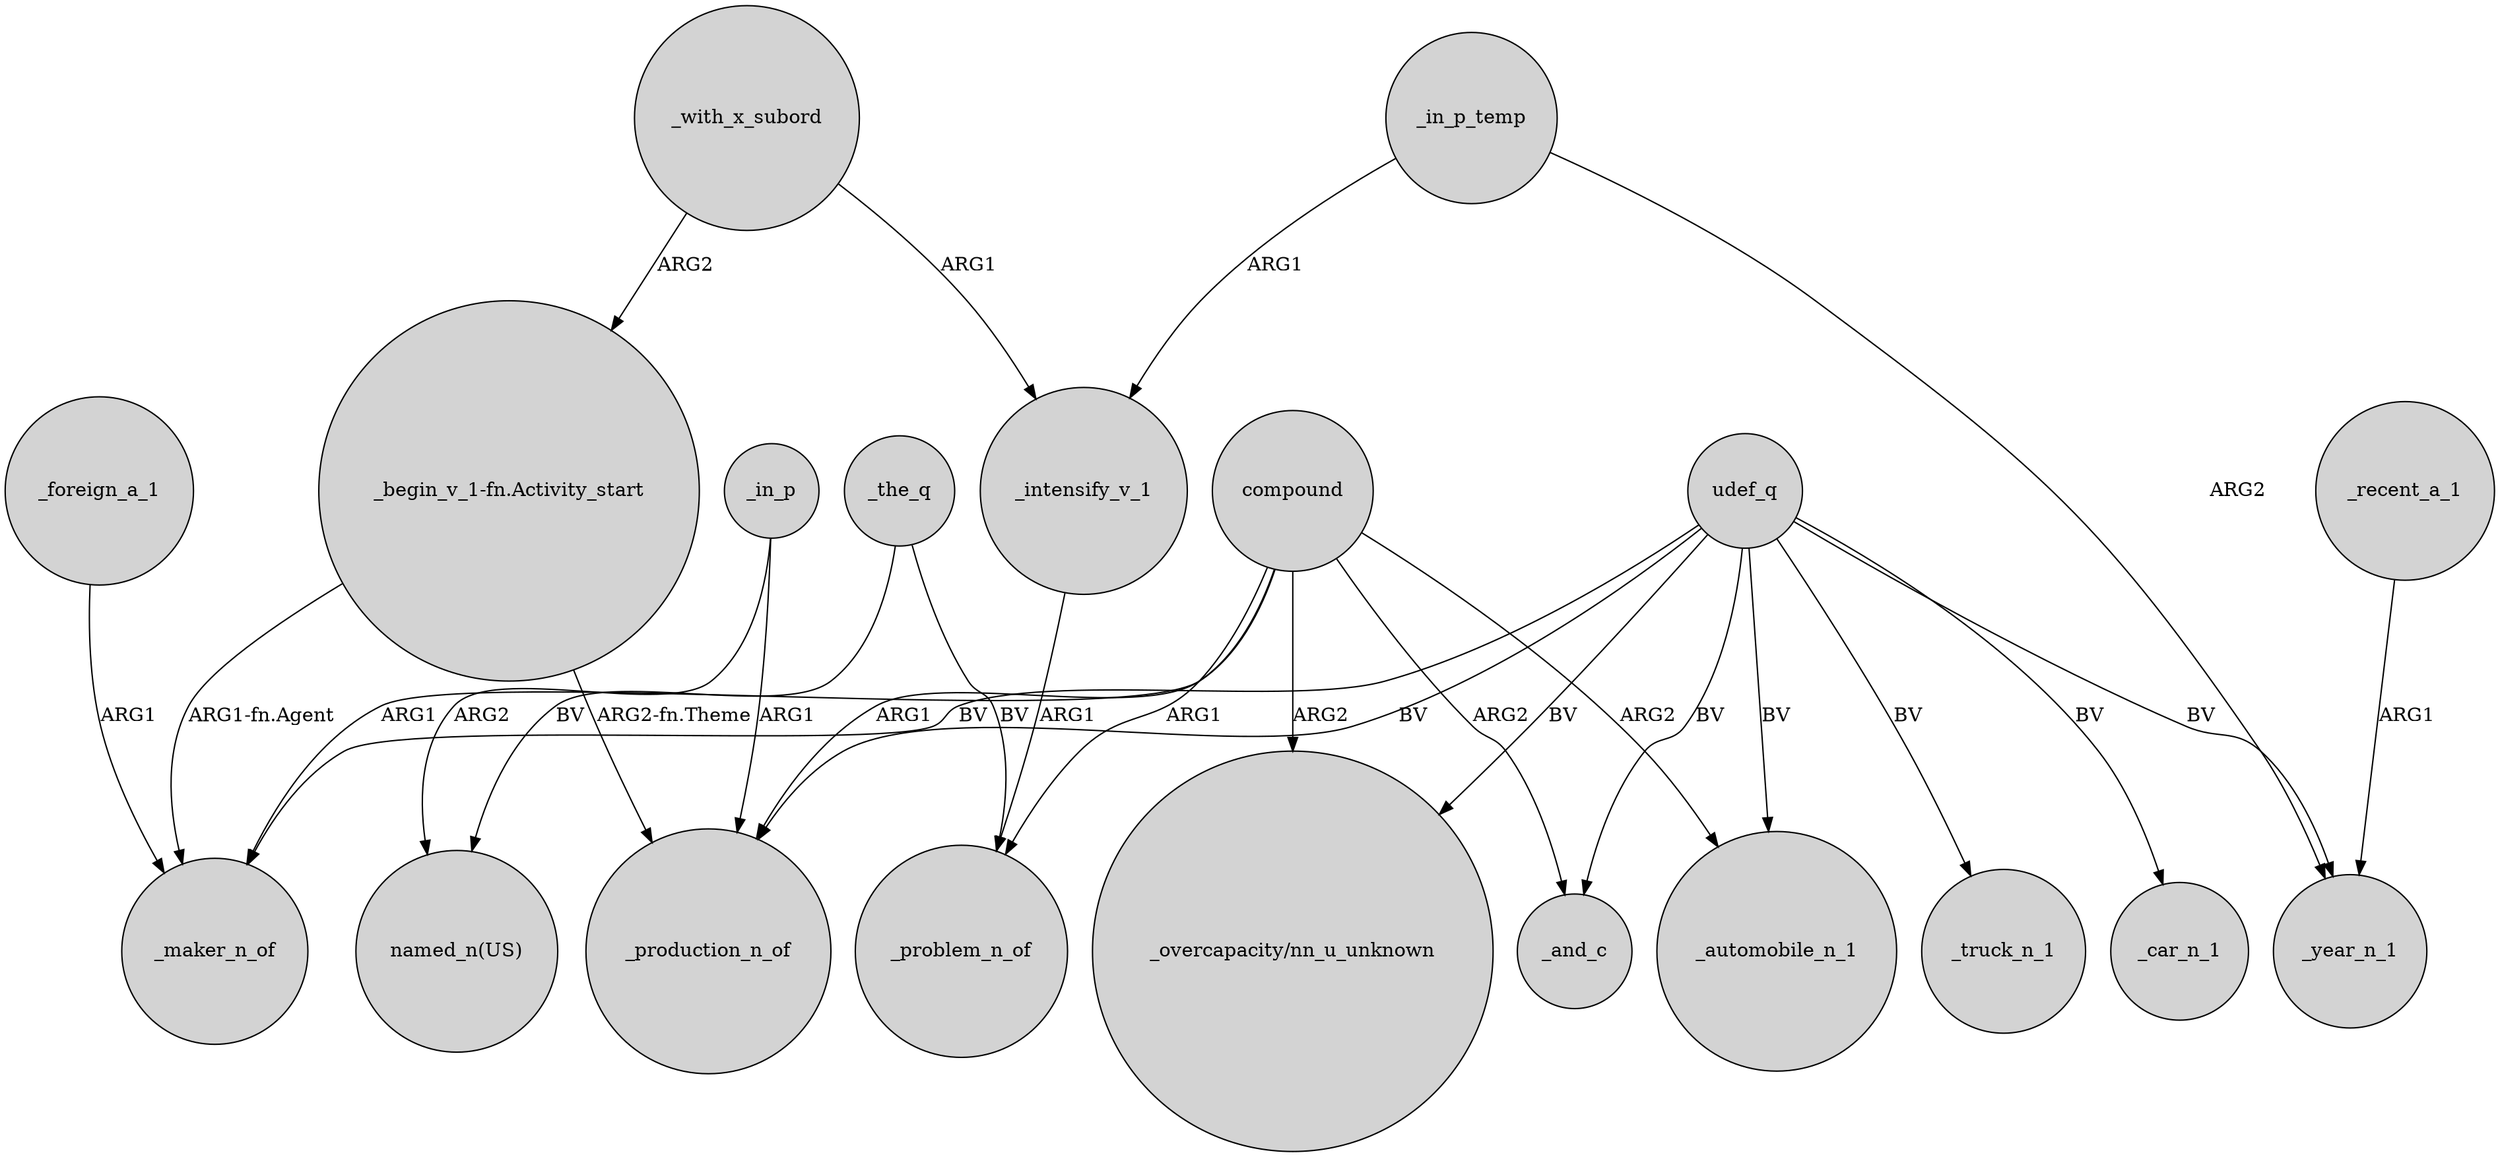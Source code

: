 digraph {
	node [shape=circle style=filled]
	compound -> "_overcapacity/nn_u_unknown" [label=ARG2]
	_intensify_v_1 -> _problem_n_of [label=ARG1]
	udef_q -> _production_n_of [label=BV]
	_with_x_subord -> _intensify_v_1 [label=ARG1]
	compound -> _production_n_of [label=ARG1]
	udef_q -> "_overcapacity/nn_u_unknown" [label=BV]
	udef_q -> _automobile_n_1 [label=BV]
	_the_q -> _problem_n_of [label=BV]
	_foreign_a_1 -> _maker_n_of [label=ARG1]
	compound -> _maker_n_of [label=ARG1]
	_with_x_subord -> "_begin_v_1-fn.Activity_start" [label=ARG2]
	_in_p -> "named_n(US)" [label=ARG2]
	_the_q -> "named_n(US)" [label=BV]
	_in_p_temp -> _year_n_1 [label=ARG2]
	_in_p_temp -> _intensify_v_1 [label=ARG1]
	compound -> _and_c [label=ARG2]
	udef_q -> _truck_n_1 [label=BV]
	compound -> _problem_n_of [label=ARG1]
	compound -> _automobile_n_1 [label=ARG2]
	_recent_a_1 -> _year_n_1 [label=ARG1]
	udef_q -> _maker_n_of [label=BV]
	_in_p -> _production_n_of [label=ARG1]
	"_begin_v_1-fn.Activity_start" -> _production_n_of [label="ARG2-fn.Theme"]
	udef_q -> _car_n_1 [label=BV]
	udef_q -> _year_n_1 [label=BV]
	"_begin_v_1-fn.Activity_start" -> _maker_n_of [label="ARG1-fn.Agent"]
	udef_q -> _and_c [label=BV]
}

